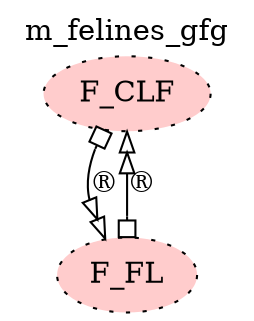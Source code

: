 digraph {graph[label=m_felines_gfg,labelloc=tl,labelfontsize=12];
"F_CLF"[shape=oval,fillcolor="#FFCCCC",style ="filled,dotted",label="F_CLF"];
"F_FL"[shape=oval,fillcolor="#FFCCCC",style ="filled,dotted",label="F_FL"];

"F_CLF"->"F_FL"[label=®,dir=both,arrowtail=obox,arrowhead=emptyempty];
"F_FL"->"F_CLF"[label=®,dir=both,arrowtail=obox,arrowhead=emptyempty];
}